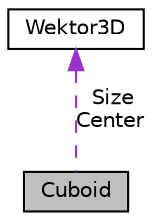 digraph "Cuboid"
{
  edge [fontname="Helvetica",fontsize="10",labelfontname="Helvetica",labelfontsize="10"];
  node [fontname="Helvetica",fontsize="10",shape=record];
  Node1 [label="Cuboid",height=0.2,width=0.4,color="black", fillcolor="grey75", style="filled", fontcolor="black"];
  Node2 -> Node1 [dir="back",color="darkorchid3",fontsize="10",style="dashed",label=" Size\nCenter" ,fontname="Helvetica"];
  Node2 [label="Wektor3D",height=0.2,width=0.4,color="black", fillcolor="white", style="filled",URL="$class_wektor3_d.html",tooltip="Wektor z przestrzeni 3D. "];
}
